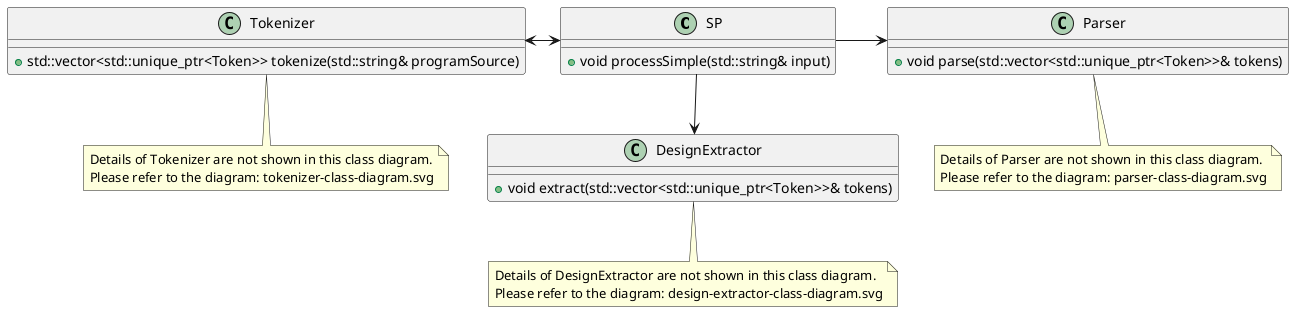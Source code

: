 @startuml

class SP {
    + void processSimple(std::string& input)
}

class Tokenizer {
    + std::vector<std::unique_ptr<Token>> tokenize(std::string& programSource)
}
note bottom of Tokenizer
  Details of Tokenizer are not shown in this class diagram.
  Please refer to the diagram: tokenizer-class-diagram.svg
end note

class Parser {
    + void parse(std::vector<std::unique_ptr<Token>>& tokens)
}
note bottom of Parser
  Details of Parser are not shown in this class diagram.
  Please refer to the diagram: parser-class-diagram.svg
end note

class DesignExtractor {
    + void extract(std::vector<std::unique_ptr<Token>>& tokens)
}
note bottom of DesignExtractor
  Details of DesignExtractor are not shown in this class diagram.
  Please refer to the diagram: design-extractor-class-diagram.svg
end note

Tokenizer <-> SP
SP -> Parser
SP --> DesignExtractor

@enduml
